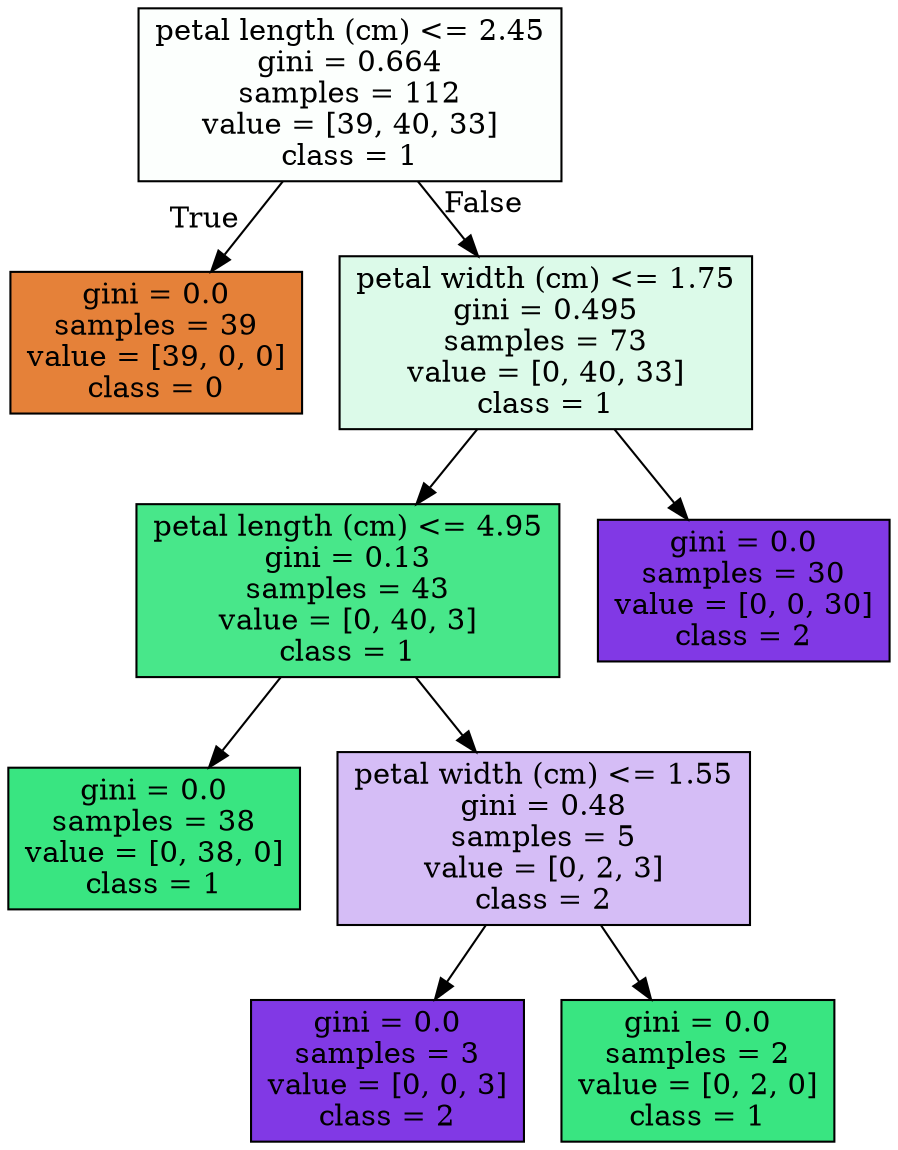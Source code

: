 digraph Tree {
node [shape=box, style="filled", color="black"] ;
0 [label="petal length (cm) <= 2.45\ngini = 0.664\nsamples = 112\nvalue = [39, 40, 33]\nclass = 1", fillcolor="#fcfffd"] ;
1 [label="gini = 0.0\nsamples = 39\nvalue = [39, 0, 0]\nclass = 0", fillcolor="#e58139"] ;
0 -> 1 [labeldistance=2.5, labelangle=45, headlabel="True"] ;
2 [label="petal width (cm) <= 1.75\ngini = 0.495\nsamples = 73\nvalue = [0, 40, 33]\nclass = 1", fillcolor="#dcfae9"] ;
0 -> 2 [labeldistance=2.5, labelangle=-45, headlabel="False"] ;
3 [label="petal length (cm) <= 4.95\ngini = 0.13\nsamples = 43\nvalue = [0, 40, 3]\nclass = 1", fillcolor="#48e78a"] ;
2 -> 3 ;
4 [label="gini = 0.0\nsamples = 38\nvalue = [0, 38, 0]\nclass = 1", fillcolor="#39e581"] ;
3 -> 4 ;
5 [label="petal width (cm) <= 1.55\ngini = 0.48\nsamples = 5\nvalue = [0, 2, 3]\nclass = 2", fillcolor="#d5bdf6"] ;
3 -> 5 ;
6 [label="gini = 0.0\nsamples = 3\nvalue = [0, 0, 3]\nclass = 2", fillcolor="#8139e5"] ;
5 -> 6 ;
7 [label="gini = 0.0\nsamples = 2\nvalue = [0, 2, 0]\nclass = 1", fillcolor="#39e581"] ;
5 -> 7 ;
8 [label="gini = 0.0\nsamples = 30\nvalue = [0, 0, 30]\nclass = 2", fillcolor="#8139e5"] ;
2 -> 8 ;
}